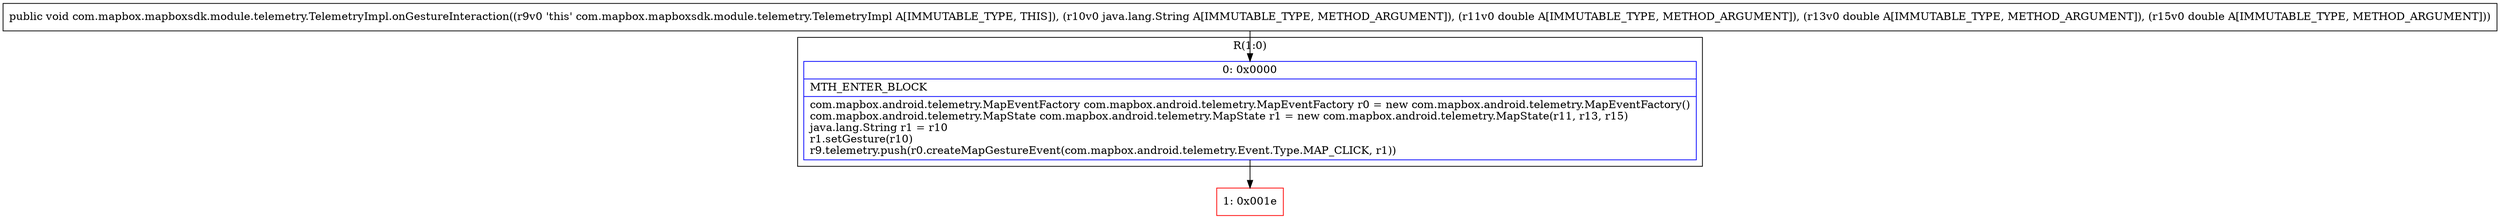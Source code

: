 digraph "CFG forcom.mapbox.mapboxsdk.module.telemetry.TelemetryImpl.onGestureInteraction(Ljava\/lang\/String;DDD)V" {
subgraph cluster_Region_1608121194 {
label = "R(1:0)";
node [shape=record,color=blue];
Node_0 [shape=record,label="{0\:\ 0x0000|MTH_ENTER_BLOCK\l|com.mapbox.android.telemetry.MapEventFactory com.mapbox.android.telemetry.MapEventFactory r0 = new com.mapbox.android.telemetry.MapEventFactory()\lcom.mapbox.android.telemetry.MapState com.mapbox.android.telemetry.MapState r1 = new com.mapbox.android.telemetry.MapState(r11, r13, r15)\ljava.lang.String r1 = r10\lr1.setGesture(r10)\lr9.telemetry.push(r0.createMapGestureEvent(com.mapbox.android.telemetry.Event.Type.MAP_CLICK, r1))\l}"];
}
Node_1 [shape=record,color=red,label="{1\:\ 0x001e}"];
MethodNode[shape=record,label="{public void com.mapbox.mapboxsdk.module.telemetry.TelemetryImpl.onGestureInteraction((r9v0 'this' com.mapbox.mapboxsdk.module.telemetry.TelemetryImpl A[IMMUTABLE_TYPE, THIS]), (r10v0 java.lang.String A[IMMUTABLE_TYPE, METHOD_ARGUMENT]), (r11v0 double A[IMMUTABLE_TYPE, METHOD_ARGUMENT]), (r13v0 double A[IMMUTABLE_TYPE, METHOD_ARGUMENT]), (r15v0 double A[IMMUTABLE_TYPE, METHOD_ARGUMENT])) }"];
MethodNode -> Node_0;
Node_0 -> Node_1;
}

